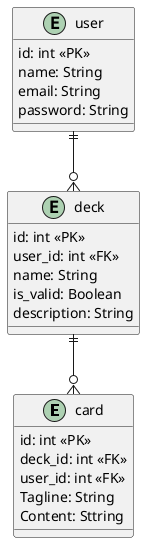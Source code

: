 // Minimo de 
@startuml Banco de dados

entity card {
    id: int << PK >>
    deck_id: int << FK >>
    user_id: int << FK >>
    Tagline: String
    Content: Sttring
}

entity deck {
    id: int << PK >>
    user_id: int << FK >>
    name: String
    is_valid: Boolean
    description: String
}

entity user {
    id: int << PK >>
    name: String
    email: String
    password: String
}

user ||--o{ deck
deck ||--o{ card

@enduml